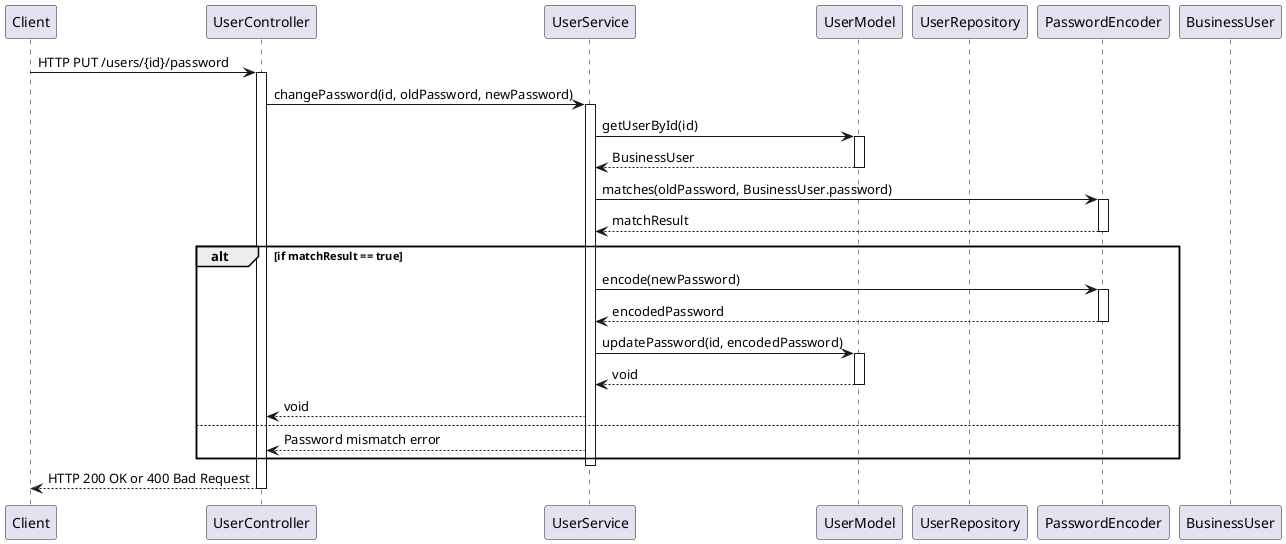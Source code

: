 @startuml
'https://plantuml.com/sequence-diagram

participant Client
participant UserController
participant UserService
participant UserModel
participant UserRepository
participant PasswordEncoder
participant BusinessUser

Client -> UserController: HTTP PUT /users/{id}/password
activate UserController

UserController -> UserService: changePassword(id, oldPassword, newPassword)
activate UserService

UserService -> UserModel: getUserById(id)
activate UserModel
UserModel --> UserService: BusinessUser
deactivate UserModel

UserService -> PasswordEncoder: matches(oldPassword, BusinessUser.password)
activate PasswordEncoder
PasswordEncoder --> UserService: matchResult
deactivate PasswordEncoder

alt if matchResult == true
    UserService -> PasswordEncoder: encode(newPassword)
    activate PasswordEncoder
    PasswordEncoder --> UserService: encodedPassword
    deactivate PasswordEncoder

    UserService -> UserModel: updatePassword(id, encodedPassword)
    activate UserModel
    UserModel --> UserService: void
    deactivate UserModel

    UserService --> UserController: void
else
    UserService --> UserController: Password mismatch error
end
deactivate UserService

UserController --> Client: HTTP 200 OK or 400 Bad Request
deactivate UserController

@enduml
